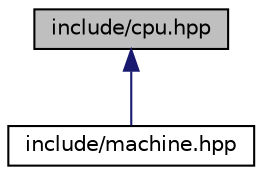 digraph "include/cpu.hpp"
{
  edge [fontname="Helvetica",fontsize="10",labelfontname="Helvetica",labelfontsize="10"];
  node [fontname="Helvetica",fontsize="10",shape=record];
  Node1 [label="include/cpu.hpp",height=0.2,width=0.4,color="black", fillcolor="grey75", style="filled", fontcolor="black"];
  Node1 -> Node2 [dir="back",color="midnightblue",fontsize="10",style="solid"];
  Node2 [label="include/machine.hpp",height=0.2,width=0.4,color="black", fillcolor="white", style="filled",URL="$machine_8hpp.html",tooltip="Connect all the components to the 8080. "];
}
